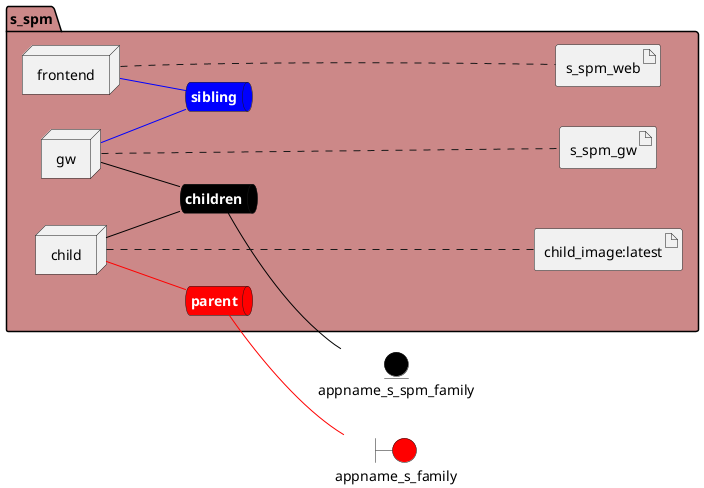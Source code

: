 @startuml

left to right direction


boundary appname_s_family #red


entity appname_s_spm_family #black




package "s_spm" #cc8888 {
    queue childrennet #black [
            <b><color:white>children</color></b>
    ]
    
    childrennet -[#black]- appname_s_spm_family
    
    queue siblingnet #blue [
            <b><color:white>sibling</color></b>
    ]
    
    queue parentnet #red [
            <b><color:white>parent</color></b>
    ]
    
    parentnet -[#red]- appname_s_family
    

node "child" as childService
node "frontend" as frontendService
node "gw" as gwService


        artifact "child_image:latest" as child_imagelatestimage
    
        artifact "s_spm_web" as s_spm_webimage
    
        artifact "s_spm_gw" as s_spm_gwimage
    
}

childService -[#black]- childrennet

childService -[#red]- parentnet

frontendService -[#blue]- siblingnet

gwService -[#black]- childrennet

gwService -[#blue]- siblingnet
childService .... child_imagelatestimage
frontendService .... s_spm_webimage
gwService .... s_spm_gwimage


@enduml
